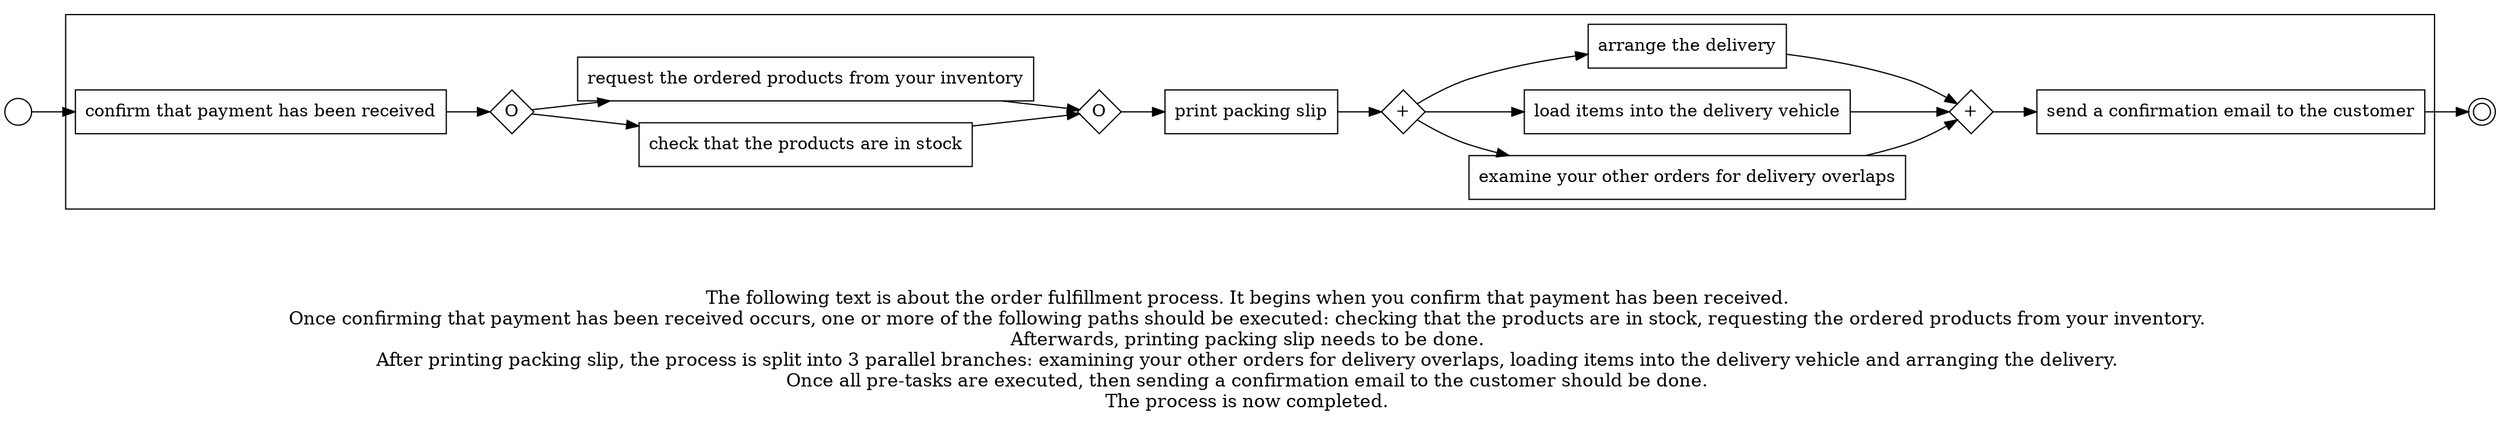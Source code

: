 digraph order_fulfillment_process_109 {
	graph [rankdir=LR]
	START_NODE [label="" shape=circle width=0.3]
	subgraph CLUSTER_0 {
		"confirm that payment has been received" [shape=box]
		"OR_SPLIT--2. Retrieving products from your inventory_UKB5" [label=O fixedsize=true shape=diamond width=0.5]
		"confirm that payment has been received" -> "OR_SPLIT--2. Retrieving products from your inventory_UKB5"
		"check that the products are in stock" [shape=box]
		"OR_SPLIT--2. Retrieving products from your inventory_UKB5" -> "check that the products are in stock"
		"request the ordered products from your inventory" [shape=box]
		"OR_SPLIT--2. Retrieving products from your inventory_UKB5" -> "request the ordered products from your inventory"
		"OR_JOIN--2. Retrieving products from your inventory_UKB5" [label=O fixedsize=true shape=diamond width=0.5]
		"check that the products are in stock" -> "OR_JOIN--2. Retrieving products from your inventory_UKB5"
		"request the ordered products from your inventory" -> "OR_JOIN--2. Retrieving products from your inventory_UKB5"
		"print packing slip" [shape=box]
		"OR_JOIN--2. Retrieving products from your inventory_UKB5" -> "print packing slip"
		"AND_SPLIT--4. Dispatching the products_7BJG" [label="+" fixedsize=true shape=diamond width=0.5]
		"print packing slip" -> "AND_SPLIT--4. Dispatching the products_7BJG"
		"examine your other orders for delivery overlaps" [shape=box]
		"AND_SPLIT--4. Dispatching the products_7BJG" -> "examine your other orders for delivery overlaps"
		"load items into the delivery vehicle" [shape=box]
		"AND_SPLIT--4. Dispatching the products_7BJG" -> "load items into the delivery vehicle"
		"arrange the delivery" [shape=box]
		"AND_SPLIT--4. Dispatching the products_7BJG" -> "arrange the delivery"
		"AND_JOIN--4. Dispatching the products_7BJG" [label="+" fixedsize=true shape=diamond width=0.5]
		"examine your other orders for delivery overlaps" -> "AND_JOIN--4. Dispatching the products_7BJG"
		"load items into the delivery vehicle" -> "AND_JOIN--4. Dispatching the products_7BJG"
		"arrange the delivery" -> "AND_JOIN--4. Dispatching the products_7BJG"
		"send a confirmation email to the customer" [shape=box]
		"AND_JOIN--4. Dispatching the products_7BJG" -> "send a confirmation email to the customer"
	}
	START_NODE -> "confirm that payment has been received"
	END_NODE [label="" shape=doublecircle width=0.2]
	"send a confirmation email to the customer" -> END_NODE
	fontsize=15 label="\n\n
The following text is about the order fulfillment process. It begins when you confirm that payment has been received. 
Once confirming that payment has been received occurs, one or more of the following paths should be executed: checking that the products are in stock, requesting the ordered products from your inventory. 
Afterwards, printing packing slip needs to be done. 
After printing packing slip, the process is split into 3 parallel branches: examining your other orders for delivery overlaps, loading items into the delivery vehicle and arranging the delivery. 
Once all pre-tasks are executed, then sending a confirmation email to the customer should be done. 
The process is now completed. 
"
}

